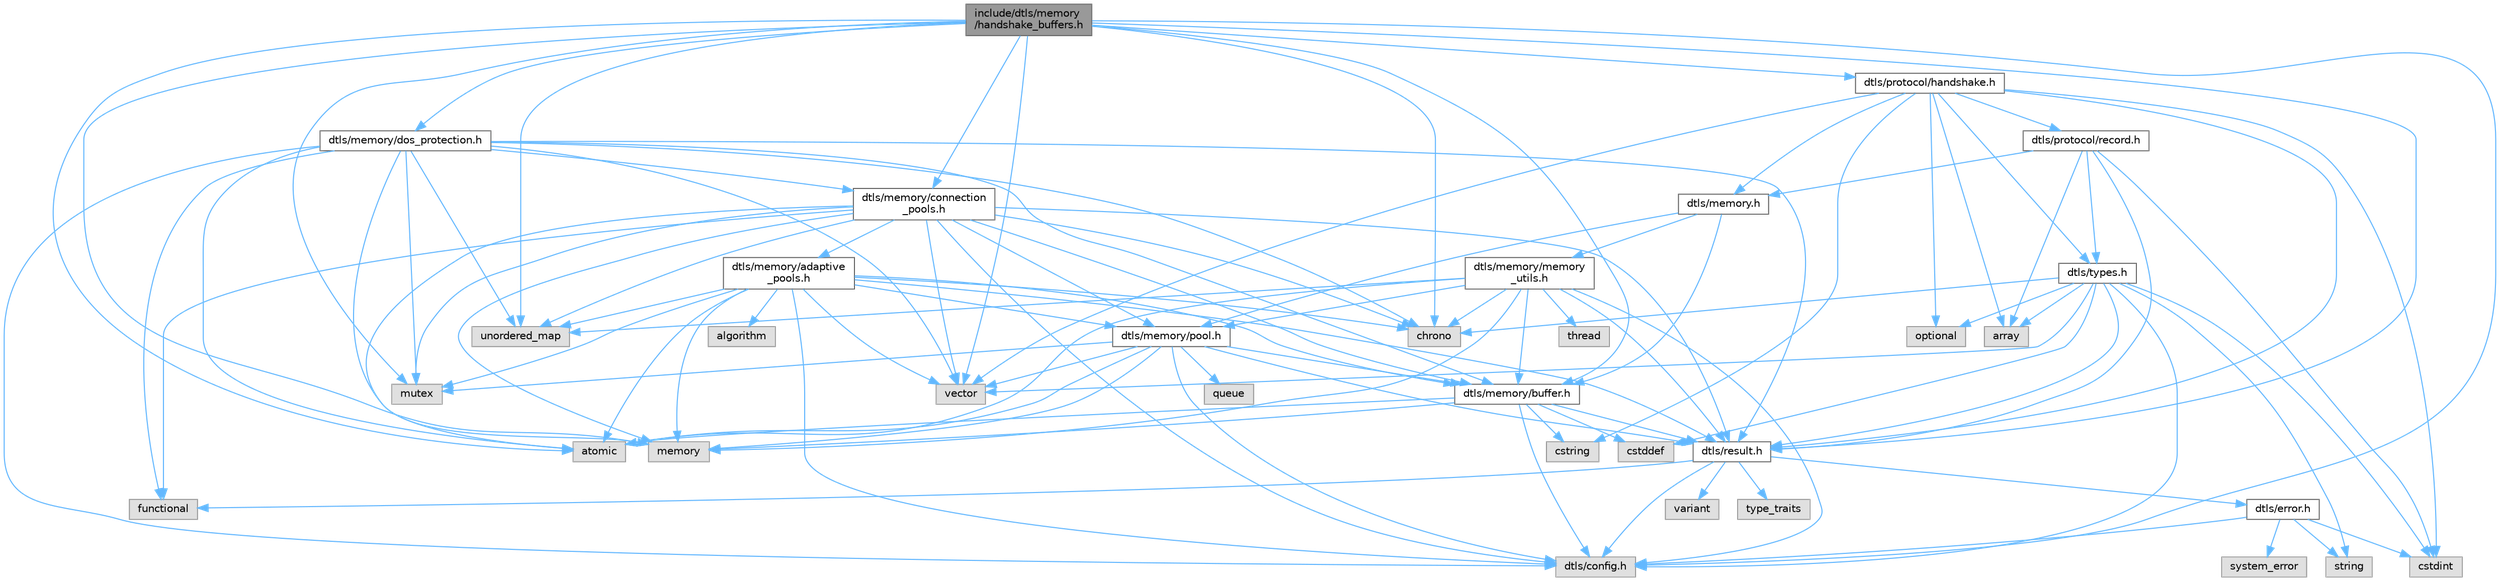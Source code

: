 digraph "include/dtls/memory/handshake_buffers.h"
{
 // LATEX_PDF_SIZE
  bgcolor="transparent";
  edge [fontname=Helvetica,fontsize=10,labelfontname=Helvetica,labelfontsize=10];
  node [fontname=Helvetica,fontsize=10,shape=box,height=0.2,width=0.4];
  Node1 [id="Node000001",label="include/dtls/memory\l/handshake_buffers.h",height=0.2,width=0.4,color="gray40", fillcolor="grey60", style="filled", fontcolor="black",tooltip=" "];
  Node1 -> Node2 [id="edge1_Node000001_Node000002",color="steelblue1",style="solid",tooltip=" "];
  Node2 [id="Node000002",label="dtls/config.h",height=0.2,width=0.4,color="grey60", fillcolor="#E0E0E0", style="filled",tooltip=" "];
  Node1 -> Node3 [id="edge2_Node000001_Node000003",color="steelblue1",style="solid",tooltip=" "];
  Node3 [id="Node000003",label="dtls/result.h",height=0.2,width=0.4,color="grey40", fillcolor="white", style="filled",URL="$result_8h.html",tooltip=" "];
  Node3 -> Node2 [id="edge3_Node000003_Node000002",color="steelblue1",style="solid",tooltip=" "];
  Node3 -> Node4 [id="edge4_Node000003_Node000004",color="steelblue1",style="solid",tooltip=" "];
  Node4 [id="Node000004",label="dtls/error.h",height=0.2,width=0.4,color="grey40", fillcolor="white", style="filled",URL="$error_8h.html",tooltip=" "];
  Node4 -> Node2 [id="edge5_Node000004_Node000002",color="steelblue1",style="solid",tooltip=" "];
  Node4 -> Node5 [id="edge6_Node000004_Node000005",color="steelblue1",style="solid",tooltip=" "];
  Node5 [id="Node000005",label="system_error",height=0.2,width=0.4,color="grey60", fillcolor="#E0E0E0", style="filled",tooltip=" "];
  Node4 -> Node6 [id="edge7_Node000004_Node000006",color="steelblue1",style="solid",tooltip=" "];
  Node6 [id="Node000006",label="string",height=0.2,width=0.4,color="grey60", fillcolor="#E0E0E0", style="filled",tooltip=" "];
  Node4 -> Node7 [id="edge8_Node000004_Node000007",color="steelblue1",style="solid",tooltip=" "];
  Node7 [id="Node000007",label="cstdint",height=0.2,width=0.4,color="grey60", fillcolor="#E0E0E0", style="filled",tooltip=" "];
  Node3 -> Node8 [id="edge9_Node000003_Node000008",color="steelblue1",style="solid",tooltip=" "];
  Node8 [id="Node000008",label="variant",height=0.2,width=0.4,color="grey60", fillcolor="#E0E0E0", style="filled",tooltip=" "];
  Node3 -> Node9 [id="edge10_Node000003_Node000009",color="steelblue1",style="solid",tooltip=" "];
  Node9 [id="Node000009",label="functional",height=0.2,width=0.4,color="grey60", fillcolor="#E0E0E0", style="filled",tooltip=" "];
  Node3 -> Node10 [id="edge11_Node000003_Node000010",color="steelblue1",style="solid",tooltip=" "];
  Node10 [id="Node000010",label="type_traits",height=0.2,width=0.4,color="grey60", fillcolor="#E0E0E0", style="filled",tooltip=" "];
  Node1 -> Node11 [id="edge12_Node000001_Node000011",color="steelblue1",style="solid",tooltip=" "];
  Node11 [id="Node000011",label="dtls/memory/buffer.h",height=0.2,width=0.4,color="grey40", fillcolor="white", style="filled",URL="$buffer_8h.html",tooltip=" "];
  Node11 -> Node2 [id="edge13_Node000011_Node000002",color="steelblue1",style="solid",tooltip=" "];
  Node11 -> Node3 [id="edge14_Node000011_Node000003",color="steelblue1",style="solid",tooltip=" "];
  Node11 -> Node12 [id="edge15_Node000011_Node000012",color="steelblue1",style="solid",tooltip=" "];
  Node12 [id="Node000012",label="memory",height=0.2,width=0.4,color="grey60", fillcolor="#E0E0E0", style="filled",tooltip=" "];
  Node11 -> Node13 [id="edge16_Node000011_Node000013",color="steelblue1",style="solid",tooltip=" "];
  Node13 [id="Node000013",label="cstddef",height=0.2,width=0.4,color="grey60", fillcolor="#E0E0E0", style="filled",tooltip=" "];
  Node11 -> Node14 [id="edge17_Node000011_Node000014",color="steelblue1",style="solid",tooltip=" "];
  Node14 [id="Node000014",label="cstring",height=0.2,width=0.4,color="grey60", fillcolor="#E0E0E0", style="filled",tooltip=" "];
  Node11 -> Node15 [id="edge18_Node000011_Node000015",color="steelblue1",style="solid",tooltip=" "];
  Node15 [id="Node000015",label="atomic",height=0.2,width=0.4,color="grey60", fillcolor="#E0E0E0", style="filled",tooltip=" "];
  Node1 -> Node16 [id="edge19_Node000001_Node000016",color="steelblue1",style="solid",tooltip=" "];
  Node16 [id="Node000016",label="dtls/memory/connection\l_pools.h",height=0.2,width=0.4,color="grey40", fillcolor="white", style="filled",URL="$connection__pools_8h.html",tooltip=" "];
  Node16 -> Node2 [id="edge20_Node000016_Node000002",color="steelblue1",style="solid",tooltip=" "];
  Node16 -> Node3 [id="edge21_Node000016_Node000003",color="steelblue1",style="solid",tooltip=" "];
  Node16 -> Node11 [id="edge22_Node000016_Node000011",color="steelblue1",style="solid",tooltip=" "];
  Node16 -> Node17 [id="edge23_Node000016_Node000017",color="steelblue1",style="solid",tooltip=" "];
  Node17 [id="Node000017",label="dtls/memory/pool.h",height=0.2,width=0.4,color="grey40", fillcolor="white", style="filled",URL="$pool_8h.html",tooltip=" "];
  Node17 -> Node2 [id="edge24_Node000017_Node000002",color="steelblue1",style="solid",tooltip=" "];
  Node17 -> Node3 [id="edge25_Node000017_Node000003",color="steelblue1",style="solid",tooltip=" "];
  Node17 -> Node11 [id="edge26_Node000017_Node000011",color="steelblue1",style="solid",tooltip=" "];
  Node17 -> Node12 [id="edge27_Node000017_Node000012",color="steelblue1",style="solid",tooltip=" "];
  Node17 -> Node18 [id="edge28_Node000017_Node000018",color="steelblue1",style="solid",tooltip=" "];
  Node18 [id="Node000018",label="queue",height=0.2,width=0.4,color="grey60", fillcolor="#E0E0E0", style="filled",tooltip=" "];
  Node17 -> Node19 [id="edge29_Node000017_Node000019",color="steelblue1",style="solid",tooltip=" "];
  Node19 [id="Node000019",label="mutex",height=0.2,width=0.4,color="grey60", fillcolor="#E0E0E0", style="filled",tooltip=" "];
  Node17 -> Node15 [id="edge30_Node000017_Node000015",color="steelblue1",style="solid",tooltip=" "];
  Node17 -> Node20 [id="edge31_Node000017_Node000020",color="steelblue1",style="solid",tooltip=" "];
  Node20 [id="Node000020",label="vector",height=0.2,width=0.4,color="grey60", fillcolor="#E0E0E0", style="filled",tooltip=" "];
  Node16 -> Node21 [id="edge32_Node000016_Node000021",color="steelblue1",style="solid",tooltip=" "];
  Node21 [id="Node000021",label="dtls/memory/adaptive\l_pools.h",height=0.2,width=0.4,color="grey40", fillcolor="white", style="filled",URL="$adaptive__pools_8h.html",tooltip=" "];
  Node21 -> Node2 [id="edge33_Node000021_Node000002",color="steelblue1",style="solid",tooltip=" "];
  Node21 -> Node3 [id="edge34_Node000021_Node000003",color="steelblue1",style="solid",tooltip=" "];
  Node21 -> Node11 [id="edge35_Node000021_Node000011",color="steelblue1",style="solid",tooltip=" "];
  Node21 -> Node17 [id="edge36_Node000021_Node000017",color="steelblue1",style="solid",tooltip=" "];
  Node21 -> Node12 [id="edge37_Node000021_Node000012",color="steelblue1",style="solid",tooltip=" "];
  Node21 -> Node22 [id="edge38_Node000021_Node000022",color="steelblue1",style="solid",tooltip=" "];
  Node22 [id="Node000022",label="unordered_map",height=0.2,width=0.4,color="grey60", fillcolor="#E0E0E0", style="filled",tooltip=" "];
  Node21 -> Node20 [id="edge39_Node000021_Node000020",color="steelblue1",style="solid",tooltip=" "];
  Node21 -> Node15 [id="edge40_Node000021_Node000015",color="steelblue1",style="solid",tooltip=" "];
  Node21 -> Node19 [id="edge41_Node000021_Node000019",color="steelblue1",style="solid",tooltip=" "];
  Node21 -> Node23 [id="edge42_Node000021_Node000023",color="steelblue1",style="solid",tooltip=" "];
  Node23 [id="Node000023",label="chrono",height=0.2,width=0.4,color="grey60", fillcolor="#E0E0E0", style="filled",tooltip=" "];
  Node21 -> Node24 [id="edge43_Node000021_Node000024",color="steelblue1",style="solid",tooltip=" "];
  Node24 [id="Node000024",label="algorithm",height=0.2,width=0.4,color="grey60", fillcolor="#E0E0E0", style="filled",tooltip=" "];
  Node16 -> Node12 [id="edge44_Node000016_Node000012",color="steelblue1",style="solid",tooltip=" "];
  Node16 -> Node22 [id="edge45_Node000016_Node000022",color="steelblue1",style="solid",tooltip=" "];
  Node16 -> Node20 [id="edge46_Node000016_Node000020",color="steelblue1",style="solid",tooltip=" "];
  Node16 -> Node15 [id="edge47_Node000016_Node000015",color="steelblue1",style="solid",tooltip=" "];
  Node16 -> Node19 [id="edge48_Node000016_Node000019",color="steelblue1",style="solid",tooltip=" "];
  Node16 -> Node23 [id="edge49_Node000016_Node000023",color="steelblue1",style="solid",tooltip=" "];
  Node16 -> Node9 [id="edge50_Node000016_Node000009",color="steelblue1",style="solid",tooltip=" "];
  Node1 -> Node25 [id="edge51_Node000001_Node000025",color="steelblue1",style="solid",tooltip=" "];
  Node25 [id="Node000025",label="dtls/memory/dos_protection.h",height=0.2,width=0.4,color="grey40", fillcolor="white", style="filled",URL="$memory_2dos__protection_8h.html",tooltip=" "];
  Node25 -> Node2 [id="edge52_Node000025_Node000002",color="steelblue1",style="solid",tooltip=" "];
  Node25 -> Node3 [id="edge53_Node000025_Node000003",color="steelblue1",style="solid",tooltip=" "];
  Node25 -> Node11 [id="edge54_Node000025_Node000011",color="steelblue1",style="solid",tooltip=" "];
  Node25 -> Node16 [id="edge55_Node000025_Node000016",color="steelblue1",style="solid",tooltip=" "];
  Node25 -> Node12 [id="edge56_Node000025_Node000012",color="steelblue1",style="solid",tooltip=" "];
  Node25 -> Node22 [id="edge57_Node000025_Node000022",color="steelblue1",style="solid",tooltip=" "];
  Node25 -> Node15 [id="edge58_Node000025_Node000015",color="steelblue1",style="solid",tooltip=" "];
  Node25 -> Node19 [id="edge59_Node000025_Node000019",color="steelblue1",style="solid",tooltip=" "];
  Node25 -> Node23 [id="edge60_Node000025_Node000023",color="steelblue1",style="solid",tooltip=" "];
  Node25 -> Node20 [id="edge61_Node000025_Node000020",color="steelblue1",style="solid",tooltip=" "];
  Node25 -> Node9 [id="edge62_Node000025_Node000009",color="steelblue1",style="solid",tooltip=" "];
  Node1 -> Node26 [id="edge63_Node000001_Node000026",color="steelblue1",style="solid",tooltip=" "];
  Node26 [id="Node000026",label="dtls/protocol/handshake.h",height=0.2,width=0.4,color="grey40", fillcolor="white", style="filled",URL="$handshake_8h.html",tooltip=" "];
  Node26 -> Node27 [id="edge64_Node000026_Node000027",color="steelblue1",style="solid",tooltip=" "];
  Node27 [id="Node000027",label="dtls/types.h",height=0.2,width=0.4,color="grey40", fillcolor="white", style="filled",URL="$types_8h.html",tooltip="Core DTLS v1.3 Protocol Types and Constants."];
  Node27 -> Node2 [id="edge65_Node000027_Node000002",color="steelblue1",style="solid",tooltip=" "];
  Node27 -> Node3 [id="edge66_Node000027_Node000003",color="steelblue1",style="solid",tooltip=" "];
  Node27 -> Node7 [id="edge67_Node000027_Node000007",color="steelblue1",style="solid",tooltip=" "];
  Node27 -> Node13 [id="edge68_Node000027_Node000013",color="steelblue1",style="solid",tooltip=" "];
  Node27 -> Node28 [id="edge69_Node000027_Node000028",color="steelblue1",style="solid",tooltip=" "];
  Node28 [id="Node000028",label="array",height=0.2,width=0.4,color="grey60", fillcolor="#E0E0E0", style="filled",tooltip=" "];
  Node27 -> Node20 [id="edge70_Node000027_Node000020",color="steelblue1",style="solid",tooltip=" "];
  Node27 -> Node6 [id="edge71_Node000027_Node000006",color="steelblue1",style="solid",tooltip=" "];
  Node27 -> Node23 [id="edge72_Node000027_Node000023",color="steelblue1",style="solid",tooltip=" "];
  Node27 -> Node29 [id="edge73_Node000027_Node000029",color="steelblue1",style="solid",tooltip=" "];
  Node29 [id="Node000029",label="optional",height=0.2,width=0.4,color="grey60", fillcolor="#E0E0E0", style="filled",tooltip=" "];
  Node26 -> Node3 [id="edge74_Node000026_Node000003",color="steelblue1",style="solid",tooltip=" "];
  Node26 -> Node30 [id="edge75_Node000026_Node000030",color="steelblue1",style="solid",tooltip=" "];
  Node30 [id="Node000030",label="dtls/memory.h",height=0.2,width=0.4,color="grey40", fillcolor="white", style="filled",URL="$memory_8h.html",tooltip=" "];
  Node30 -> Node11 [id="edge76_Node000030_Node000011",color="steelblue1",style="solid",tooltip=" "];
  Node30 -> Node17 [id="edge77_Node000030_Node000017",color="steelblue1",style="solid",tooltip=" "];
  Node30 -> Node31 [id="edge78_Node000030_Node000031",color="steelblue1",style="solid",tooltip=" "];
  Node31 [id="Node000031",label="dtls/memory/memory\l_utils.h",height=0.2,width=0.4,color="grey40", fillcolor="white", style="filled",URL="$memory__utils_8h.html",tooltip=" "];
  Node31 -> Node2 [id="edge79_Node000031_Node000002",color="steelblue1",style="solid",tooltip=" "];
  Node31 -> Node3 [id="edge80_Node000031_Node000003",color="steelblue1",style="solid",tooltip=" "];
  Node31 -> Node11 [id="edge81_Node000031_Node000011",color="steelblue1",style="solid",tooltip=" "];
  Node31 -> Node17 [id="edge82_Node000031_Node000017",color="steelblue1",style="solid",tooltip=" "];
  Node31 -> Node12 [id="edge83_Node000031_Node000012",color="steelblue1",style="solid",tooltip=" "];
  Node31 -> Node23 [id="edge84_Node000031_Node000023",color="steelblue1",style="solid",tooltip=" "];
  Node31 -> Node15 [id="edge85_Node000031_Node000015",color="steelblue1",style="solid",tooltip=" "];
  Node31 -> Node22 [id="edge86_Node000031_Node000022",color="steelblue1",style="solid",tooltip=" "];
  Node31 -> Node32 [id="edge87_Node000031_Node000032",color="steelblue1",style="solid",tooltip=" "];
  Node32 [id="Node000032",label="thread",height=0.2,width=0.4,color="grey60", fillcolor="#E0E0E0", style="filled",tooltip=" "];
  Node26 -> Node33 [id="edge88_Node000026_Node000033",color="steelblue1",style="solid",tooltip=" "];
  Node33 [id="Node000033",label="dtls/protocol/record.h",height=0.2,width=0.4,color="grey40", fillcolor="white", style="filled",URL="$record_8h.html",tooltip=" "];
  Node33 -> Node27 [id="edge89_Node000033_Node000027",color="steelblue1",style="solid",tooltip=" "];
  Node33 -> Node3 [id="edge90_Node000033_Node000003",color="steelblue1",style="solid",tooltip=" "];
  Node33 -> Node30 [id="edge91_Node000033_Node000030",color="steelblue1",style="solid",tooltip=" "];
  Node33 -> Node7 [id="edge92_Node000033_Node000007",color="steelblue1",style="solid",tooltip=" "];
  Node33 -> Node28 [id="edge93_Node000033_Node000028",color="steelblue1",style="solid",tooltip=" "];
  Node26 -> Node7 [id="edge94_Node000026_Node000007",color="steelblue1",style="solid",tooltip=" "];
  Node26 -> Node20 [id="edge95_Node000026_Node000020",color="steelblue1",style="solid",tooltip=" "];
  Node26 -> Node28 [id="edge96_Node000026_Node000028",color="steelblue1",style="solid",tooltip=" "];
  Node26 -> Node29 [id="edge97_Node000026_Node000029",color="steelblue1",style="solid",tooltip=" "];
  Node26 -> Node14 [id="edge98_Node000026_Node000014",color="steelblue1",style="solid",tooltip=" "];
  Node1 -> Node12 [id="edge99_Node000001_Node000012",color="steelblue1",style="solid",tooltip=" "];
  Node1 -> Node22 [id="edge100_Node000001_Node000022",color="steelblue1",style="solid",tooltip=" "];
  Node1 -> Node20 [id="edge101_Node000001_Node000020",color="steelblue1",style="solid",tooltip=" "];
  Node1 -> Node19 [id="edge102_Node000001_Node000019",color="steelblue1",style="solid",tooltip=" "];
  Node1 -> Node23 [id="edge103_Node000001_Node000023",color="steelblue1",style="solid",tooltip=" "];
  Node1 -> Node15 [id="edge104_Node000001_Node000015",color="steelblue1",style="solid",tooltip=" "];
}
